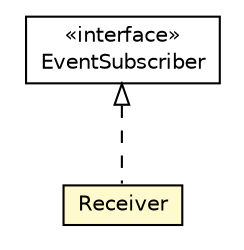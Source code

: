 #!/usr/local/bin/dot
#
# Class diagram 
# Generated by UMLGraph version R5_6-24-gf6e263 (http://www.umlgraph.org/)
#

digraph G {
	edge [fontname="Helvetica",fontsize=10,labelfontname="Helvetica",labelfontsize=10];
	node [fontname="Helvetica",fontsize=10,shape=plaintext];
	nodesep=0.25;
	ranksep=0.5;
	// org.universAAL.lddi.smarthome.exporter.Receiver
	c6817933 [label=<<table title="org.universAAL.lddi.smarthome.exporter.Receiver" border="0" cellborder="1" cellspacing="0" cellpadding="2" port="p" bgcolor="lemonChiffon" href="./Receiver.html">
		<tr><td><table border="0" cellspacing="0" cellpadding="1">
<tr><td align="center" balign="center"> Receiver </td></tr>
		</table></td></tr>
		</table>>, URL="./Receiver.html", fontname="Helvetica", fontcolor="black", fontsize=10.0];
	//org.universAAL.lddi.smarthome.exporter.Receiver implements org.eclipse.smarthome.core.events.EventSubscriber
	c6818862:p -> c6817933:p [dir=back,arrowtail=empty,style=dashed];
	// org.eclipse.smarthome.core.events.EventSubscriber
	c6818862 [label=<<table title="org.eclipse.smarthome.core.events.EventSubscriber" border="0" cellborder="1" cellspacing="0" cellpadding="2" port="p" href="http://java.sun.com/j2se/1.4.2/docs/api/org/eclipse/smarthome/core/events/EventSubscriber.html">
		<tr><td><table border="0" cellspacing="0" cellpadding="1">
<tr><td align="center" balign="center"> &#171;interface&#187; </td></tr>
<tr><td align="center" balign="center"> EventSubscriber </td></tr>
		</table></td></tr>
		</table>>, URL="http://java.sun.com/j2se/1.4.2/docs/api/org/eclipse/smarthome/core/events/EventSubscriber.html", fontname="Helvetica", fontcolor="black", fontsize=10.0];
}

